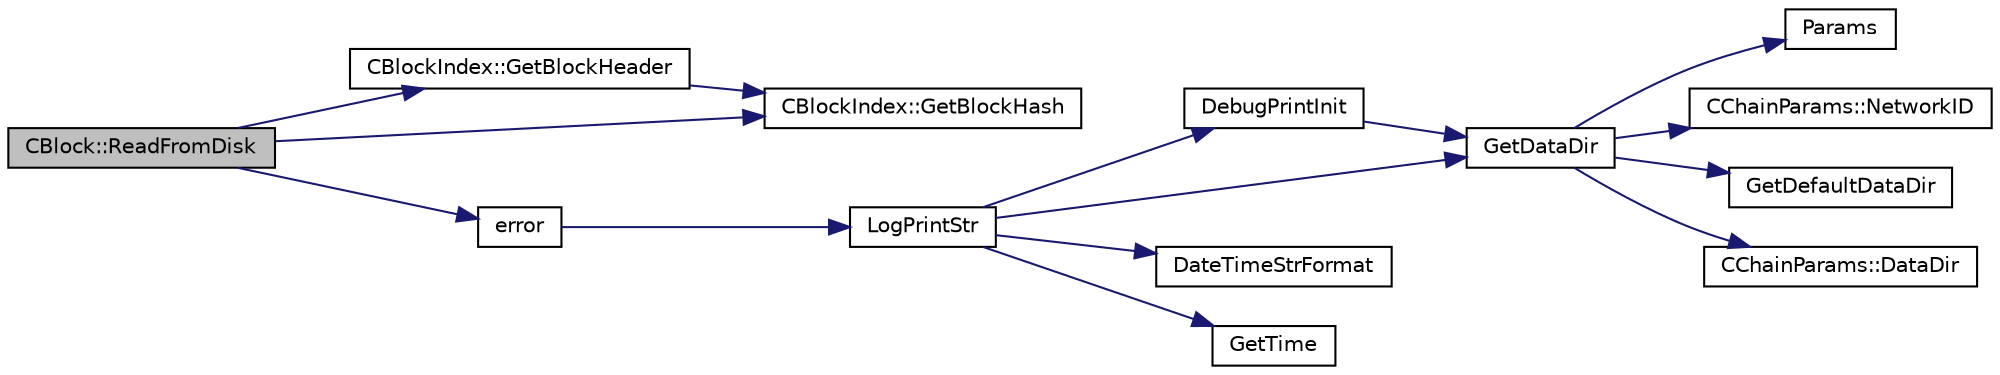 digraph "CBlock::ReadFromDisk"
{
  edge [fontname="Helvetica",fontsize="10",labelfontname="Helvetica",labelfontsize="10"];
  node [fontname="Helvetica",fontsize="10",shape=record];
  rankdir="LR";
  Node1430 [label="CBlock::ReadFromDisk",height=0.2,width=0.4,color="black", fillcolor="grey75", style="filled", fontcolor="black"];
  Node1430 -> Node1431 [color="midnightblue",fontsize="10",style="solid",fontname="Helvetica"];
  Node1431 [label="CBlockIndex::GetBlockHeader",height=0.2,width=0.4,color="black", fillcolor="white", style="filled",URL="$d3/dbd/class_c_block_index.html#a476a76d3aec550ca8bc0c85450d93246"];
  Node1431 -> Node1432 [color="midnightblue",fontsize="10",style="solid",fontname="Helvetica"];
  Node1432 [label="CBlockIndex::GetBlockHash",height=0.2,width=0.4,color="black", fillcolor="white", style="filled",URL="$d3/dbd/class_c_block_index.html#a98490a2788c65cdd6ae9002b004dd74c"];
  Node1430 -> Node1432 [color="midnightblue",fontsize="10",style="solid",fontname="Helvetica"];
  Node1430 -> Node1433 [color="midnightblue",fontsize="10",style="solid",fontname="Helvetica"];
  Node1433 [label="error",height=0.2,width=0.4,color="black", fillcolor="white", style="filled",URL="$d8/d3c/util_8h.html#af8985880cf4ef26df0a5aa2ffcb76662"];
  Node1433 -> Node1434 [color="midnightblue",fontsize="10",style="solid",fontname="Helvetica"];
  Node1434 [label="LogPrintStr",height=0.2,width=0.4,color="black", fillcolor="white", style="filled",URL="$d8/d3c/util_8h.html#afd4c3002b2797c0560adddb6af3ca1da"];
  Node1434 -> Node1435 [color="midnightblue",fontsize="10",style="solid",fontname="Helvetica"];
  Node1435 [label="DebugPrintInit",height=0.2,width=0.4,color="black", fillcolor="white", style="filled",URL="$df/d2d/util_8cpp.html#a751ff5f21d880737811136b5e0bcea12"];
  Node1435 -> Node1436 [color="midnightblue",fontsize="10",style="solid",fontname="Helvetica"];
  Node1436 [label="GetDataDir",height=0.2,width=0.4,color="black", fillcolor="white", style="filled",URL="$df/d2d/util_8cpp.html#ab83866a054745d4b30a3948a1b44beba"];
  Node1436 -> Node1437 [color="midnightblue",fontsize="10",style="solid",fontname="Helvetica"];
  Node1437 [label="Params",height=0.2,width=0.4,color="black", fillcolor="white", style="filled",URL="$df/dbf/chainparams_8cpp.html#ace5c5b706d71a324a417dd2db394fd4a",tooltip="Return the currently selected parameters. "];
  Node1436 -> Node1438 [color="midnightblue",fontsize="10",style="solid",fontname="Helvetica"];
  Node1438 [label="CChainParams::NetworkID",height=0.2,width=0.4,color="black", fillcolor="white", style="filled",URL="$d1/d4f/class_c_chain_params.html#a90dc493ec0c0325c98c3ac06eb99862b"];
  Node1436 -> Node1439 [color="midnightblue",fontsize="10",style="solid",fontname="Helvetica"];
  Node1439 [label="GetDefaultDataDir",height=0.2,width=0.4,color="black", fillcolor="white", style="filled",URL="$df/d2d/util_8cpp.html#ab272995de020a3bcbf743be630e485c6"];
  Node1436 -> Node1440 [color="midnightblue",fontsize="10",style="solid",fontname="Helvetica"];
  Node1440 [label="CChainParams::DataDir",height=0.2,width=0.4,color="black", fillcolor="white", style="filled",URL="$d1/d4f/class_c_chain_params.html#a959488b5d8e6fe62857940b831d73a78"];
  Node1434 -> Node1436 [color="midnightblue",fontsize="10",style="solid",fontname="Helvetica"];
  Node1434 -> Node1441 [color="midnightblue",fontsize="10",style="solid",fontname="Helvetica"];
  Node1441 [label="DateTimeStrFormat",height=0.2,width=0.4,color="black", fillcolor="white", style="filled",URL="$df/d2d/util_8cpp.html#a749bc6776c8ec72d7c5e4dea56aee415"];
  Node1434 -> Node1442 [color="midnightblue",fontsize="10",style="solid",fontname="Helvetica"];
  Node1442 [label="GetTime",height=0.2,width=0.4,color="black", fillcolor="white", style="filled",URL="$df/d2d/util_8cpp.html#a46fac5fba8ba905b5f9acb364f5d8c6f"];
}
